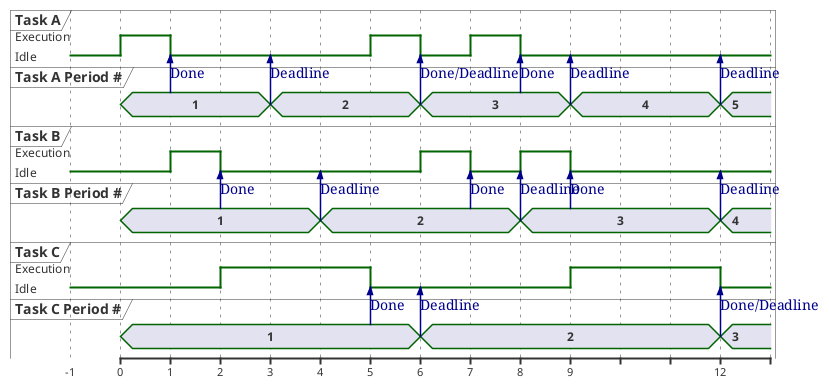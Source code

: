 @startuml
'Group A
'Period = 3
'Execution Time = 0.5
robust "Task A" as task_a
concise "Task A Period #" as task_a_period

'Group B
'Period = 4
'Execution Time = 1
robust "Task B" as task_b
concise "Task B Period #" as task_b_period

'Group C
'Period = 6
'Execution Time = 2.4
robust "Task C" as task_c
concise "Task C Period #" as task_c_period

'--- RM ---

@-1
task_a is Idle
task_b is Idle
task_c is Idle

@0
task_a_period is 1
task_b_period is 1
task_c_period is 1

task_a is Execution

@1
task_a is Idle
task_a_period -> task_a : Done

task_b is Execution

@2
task_b is Idle
task_b_period -> task_b : Done

task_c is Execution

@5
task_c is Idle
task_c_period -> task_c : Done

task_a is Execution

@6
task_a is Idle
task_a_period -> task_a : Done/Deadline

task_b is Execution

@7
task_b is Idle
task_b_period -> task_b : Done

task_a is Execution

@8
task_a is Idle
task_a_period -> task_a : Done

task_b is Execution

@9
task_b is Idle
task_b_period -> task_b : Done

task_c is Execution

@12
task_c is Idle
task_c_period -> task_c : Done/Deadline



'---
@3
task_a_period is 2
task_a_period -> task_a : Deadline

@4
task_b_period is 2
task_b_period -> task_b : Deadline

@6
task_c_period is 2
task_c_period -> task_c : Deadline

task_a_period is 3

@8
task_b_period is 3
task_b_period -> task_b : Deadline

@9
task_a_period is 4
task_a_period -> task_a : Deadline

@12
task_a_period is 5
task_a_period -> task_a : Deadline

task_b_period is 4
task_b_period -> task_b : Deadline

task_c_period is 3